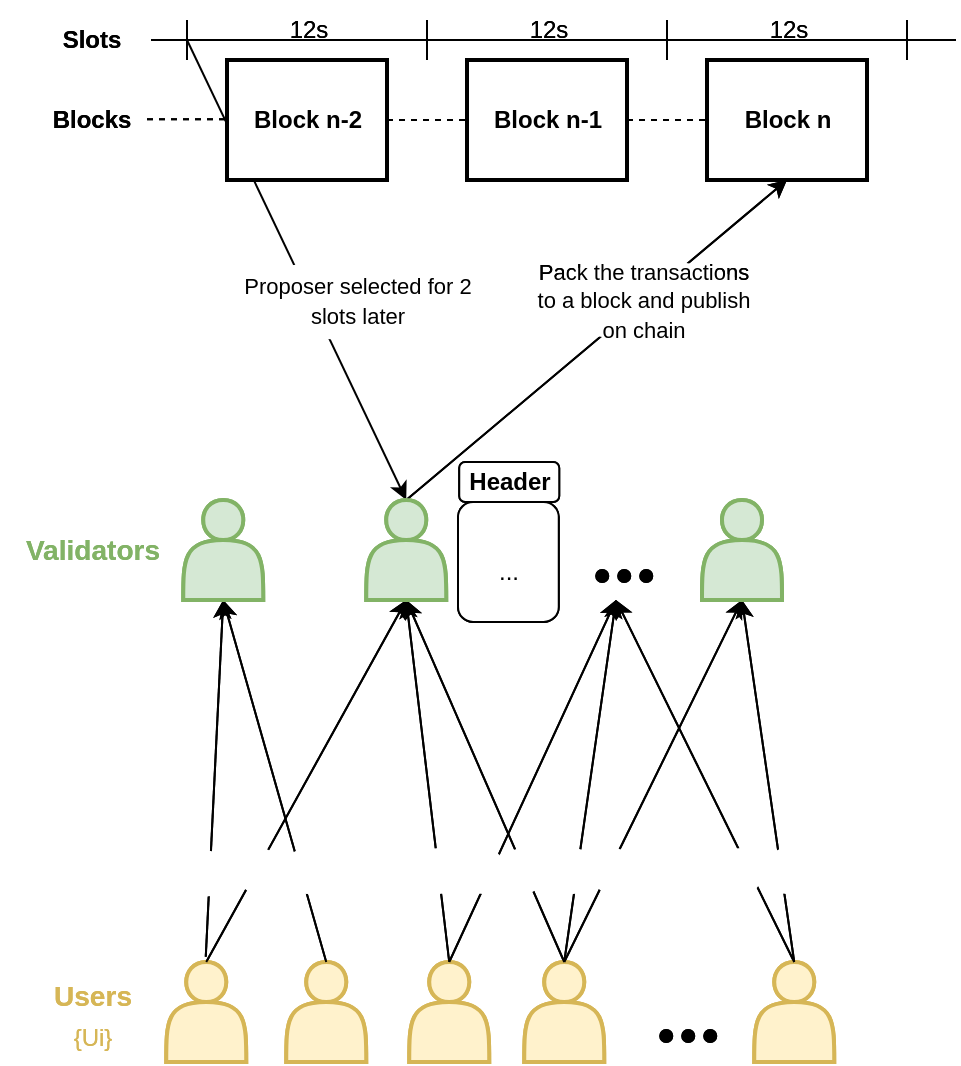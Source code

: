 <mxfile version="26.1.1">
  <diagram name="Page-1" id="uq0ruCk3_rSD9SvaCY8R">
    <mxGraphModel dx="1580" dy="1120" grid="1" gridSize="10" guides="1" tooltips="1" connect="1" arrows="1" fold="1" page="1" pageScale="1" pageWidth="827" pageHeight="1169" math="0" shadow="0">
      <root>
        <mxCell id="0" />
        <mxCell id="1" parent="0" />
        <mxCell id="r1D6VSpxrKc8KSH1jY-o-12" value="" style="endArrow=classic;html=1;rounded=0;exitX=0;exitY=0.5;exitDx=0;exitDy=0;entryX=0.5;entryY=0;entryDx=0;entryDy=0;exitPerimeter=0;" edge="1" parent="1" source="r1D6VSpxrKc8KSH1jY-o-76" target="r1D6VSpxrKc8KSH1jY-o-51">
          <mxGeometry width="50" height="50" relative="1" as="geometry">
            <mxPoint x="351" y="321" as="sourcePoint" />
            <mxPoint x="321" y="203.5" as="targetPoint" />
          </mxGeometry>
        </mxCell>
        <mxCell id="D-NRNB5gOzUlE2xE504m-1" value="&lt;b&gt;Block n-1&lt;/b&gt;" style="rounded=0;whiteSpace=wrap;html=1;strokeWidth=2;" parent="1" vertex="1">
          <mxGeometry x="265.5" y="70" width="80" height="60" as="geometry" />
        </mxCell>
        <mxCell id="D-NRNB5gOzUlE2xE504m-2" value="&lt;b&gt;Block n&lt;/b&gt;" style="rounded=0;whiteSpace=wrap;html=1;strokeWidth=2;" parent="1" vertex="1">
          <mxGeometry x="385.5" y="70" width="80" height="60" as="geometry" />
        </mxCell>
        <mxCell id="D-NRNB5gOzUlE2xE504m-3" value="" style="endArrow=none;dashed=1;html=1;rounded=0;entryX=0;entryY=0.5;entryDx=0;entryDy=0;" parent="1" source="D-NRNB5gOzUlE2xE504m-1" target="D-NRNB5gOzUlE2xE504m-2" edge="1">
          <mxGeometry width="50" height="50" relative="1" as="geometry">
            <mxPoint x="185.5" y="100" as="sourcePoint" />
            <mxPoint x="245.5" y="99.5" as="targetPoint" />
          </mxGeometry>
        </mxCell>
        <mxCell id="D-NRNB5gOzUlE2xE504m-4" value="&lt;b&gt;Block n-2&lt;/b&gt;" style="rounded=0;whiteSpace=wrap;html=1;strokeWidth=2;" parent="1" vertex="1">
          <mxGeometry x="145.5" y="70" width="80" height="60" as="geometry" />
        </mxCell>
        <mxCell id="D-NRNB5gOzUlE2xE504m-5" value="" style="endArrow=none;dashed=1;html=1;rounded=0;exitX=1;exitY=0.5;exitDx=0;exitDy=0;entryX=0;entryY=0.5;entryDx=0;entryDy=0;" parent="1" source="D-NRNB5gOzUlE2xE504m-4" target="D-NRNB5gOzUlE2xE504m-1" edge="1">
          <mxGeometry width="50" height="50" relative="1" as="geometry">
            <mxPoint x="355.5" y="110" as="sourcePoint" />
            <mxPoint x="265.5" y="100" as="targetPoint" />
          </mxGeometry>
        </mxCell>
        <mxCell id="D-NRNB5gOzUlE2xE504m-6" value="" style="shape=actor;whiteSpace=wrap;html=1;strokeWidth=2;fillColor=#fff2cc;strokeColor=#d6b656;" parent="1" vertex="1">
          <mxGeometry x="115.12" y="521" width="40" height="50" as="geometry" />
        </mxCell>
        <mxCell id="D-NRNB5gOzUlE2xE504m-7" value="" style="shape=actor;whiteSpace=wrap;html=1;strokeWidth=2;fillColor=#fff2cc;strokeColor=#d6b656;" parent="1" vertex="1">
          <mxGeometry x="294.12" y="521" width="40" height="50" as="geometry" />
        </mxCell>
        <mxCell id="D-NRNB5gOzUlE2xE504m-8" value="" style="shape=actor;whiteSpace=wrap;html=1;strokeWidth=2;fillColor=#fff2cc;strokeColor=#d6b656;" parent="1" vertex="1">
          <mxGeometry x="236.62" y="521" width="40" height="50" as="geometry" />
        </mxCell>
        <mxCell id="D-NRNB5gOzUlE2xE504m-9" value="" style="shape=actor;whiteSpace=wrap;html=1;strokeWidth=2;fillColor=#fff2cc;strokeColor=#d6b656;" parent="1" vertex="1">
          <mxGeometry x="175.12" y="521" width="40" height="50" as="geometry" />
        </mxCell>
        <mxCell id="D-NRNB5gOzUlE2xE504m-10" value="" style="shape=actor;whiteSpace=wrap;html=1;strokeWidth=2;fillColor=#fff2cc;strokeColor=#d6b656;" parent="1" vertex="1">
          <mxGeometry x="409.12" y="521" width="40" height="50" as="geometry" />
        </mxCell>
        <mxCell id="D-NRNB5gOzUlE2xE504m-11" value="" style="endArrow=classic;html=1;rounded=0;exitX=0.5;exitY=0;exitDx=0;exitDy=0;entryX=0.5;entryY=1;entryDx=0;entryDy=0;" parent="1" source="D-NRNB5gOzUlE2xE504m-51" target="D-NRNB5gOzUlE2xE504m-2" edge="1">
          <mxGeometry width="50" height="50" relative="1" as="geometry">
            <mxPoint x="327" y="216" as="sourcePoint" />
            <mxPoint x="401" y="271" as="targetPoint" />
          </mxGeometry>
        </mxCell>
        <mxCell id="D-NRNB5gOzUlE2xE504m-13" value="" style="group" parent="1" vertex="1" connectable="0">
          <mxGeometry x="363.12" y="555" width="26" height="6" as="geometry" />
        </mxCell>
        <mxCell id="D-NRNB5gOzUlE2xE504m-14" value="" style="ellipse;shape=doubleEllipse;whiteSpace=wrap;html=1;aspect=fixed;fillColor=#000000;" parent="D-NRNB5gOzUlE2xE504m-13" vertex="1">
          <mxGeometry x="-1" width="6" height="6" as="geometry" />
        </mxCell>
        <mxCell id="D-NRNB5gOzUlE2xE504m-15" value="" style="ellipse;shape=doubleEllipse;whiteSpace=wrap;html=1;aspect=fixed;fillColor=#000000;" parent="D-NRNB5gOzUlE2xE504m-13" vertex="1">
          <mxGeometry x="10" width="6" height="6" as="geometry" />
        </mxCell>
        <mxCell id="D-NRNB5gOzUlE2xE504m-16" value="" style="ellipse;shape=doubleEllipse;whiteSpace=wrap;html=1;aspect=fixed;fillColor=#000000;" parent="D-NRNB5gOzUlE2xE504m-13" vertex="1">
          <mxGeometry x="21" width="6" height="6" as="geometry" />
        </mxCell>
        <mxCell id="D-NRNB5gOzUlE2xE504m-17" value="" style="endArrow=classic;html=1;rounded=0;entryX=0.5;entryY=1;entryDx=0;entryDy=0;exitX=0.5;exitY=0;exitDx=0;exitDy=0;" parent="1" source="D-NRNB5gOzUlE2xE504m-6" target="D-NRNB5gOzUlE2xE504m-51" edge="1">
          <mxGeometry width="50" height="50" relative="1" as="geometry">
            <mxPoint x="135.37" y="496" as="sourcePoint" />
            <mxPoint x="255.12" y="427" as="targetPoint" />
          </mxGeometry>
        </mxCell>
        <mxCell id="D-NRNB5gOzUlE2xE504m-18" value="" style="endArrow=classic;html=1;rounded=0;entryX=0.5;entryY=1;entryDx=0;entryDy=0;exitX=0.5;exitY=0;exitDx=0;exitDy=0;" parent="1" source="D-NRNB5gOzUlE2xE504m-9" target="D-NRNB5gOzUlE2xE504m-50" edge="1">
          <mxGeometry width="50" height="50" relative="1" as="geometry">
            <mxPoint x="195.37" y="496" as="sourcePoint" />
            <mxPoint x="135.12" y="427" as="targetPoint" />
          </mxGeometry>
        </mxCell>
        <mxCell id="D-NRNB5gOzUlE2xE504m-19" value="" style="endArrow=classic;html=1;rounded=0;entryX=0.5;entryY=1;entryDx=0;entryDy=0;exitX=0.494;exitY=-0.052;exitDx=0;exitDy=0;exitPerimeter=0;" parent="1" source="D-NRNB5gOzUlE2xE504m-6" target="D-NRNB5gOzUlE2xE504m-50" edge="1">
          <mxGeometry width="50" height="50" relative="1" as="geometry">
            <mxPoint x="135.37" y="496" as="sourcePoint" />
            <mxPoint x="135.12" y="427" as="targetPoint" />
          </mxGeometry>
        </mxCell>
        <mxCell id="D-NRNB5gOzUlE2xE504m-20" value="" style="endArrow=classic;html=1;rounded=0;exitX=0.5;exitY=0;exitDx=0;exitDy=0;entryX=0.5;entryY=1;entryDx=0;entryDy=0;" parent="1" source="D-NRNB5gOzUlE2xE504m-8" target="D-NRNB5gOzUlE2xE504m-51" edge="1">
          <mxGeometry width="50" height="50" relative="1" as="geometry">
            <mxPoint x="230.87" y="501" as="sourcePoint" />
            <mxPoint x="255" y="427" as="targetPoint" />
          </mxGeometry>
        </mxCell>
        <mxCell id="D-NRNB5gOzUlE2xE504m-21" value="" style="endArrow=classic;html=1;rounded=0;exitX=0.5;exitY=0;exitDx=0;exitDy=0;" parent="1" source="D-NRNB5gOzUlE2xE504m-8" edge="1">
          <mxGeometry width="50" height="50" relative="1" as="geometry">
            <mxPoint x="250.87" y="497" as="sourcePoint" />
            <mxPoint x="340" y="340" as="targetPoint" />
          </mxGeometry>
        </mxCell>
        <mxCell id="D-NRNB5gOzUlE2xE504m-22" value="" style="endArrow=classic;html=1;rounded=0;exitX=0.5;exitY=0;exitDx=0;exitDy=0;entryX=0.5;entryY=1;entryDx=0;entryDy=0;" parent="1" source="D-NRNB5gOzUlE2xE504m-7" target="D-NRNB5gOzUlE2xE504m-52" edge="1">
          <mxGeometry width="50" height="50" relative="1" as="geometry">
            <mxPoint x="330.87" y="501" as="sourcePoint" />
            <mxPoint x="429.12" y="427" as="targetPoint" />
          </mxGeometry>
        </mxCell>
        <mxCell id="D-NRNB5gOzUlE2xE504m-23" value="" style="endArrow=classic;html=1;rounded=0;exitX=0.5;exitY=0;exitDx=0;exitDy=0;" parent="1" source="D-NRNB5gOzUlE2xE504m-7" edge="1">
          <mxGeometry width="50" height="50" relative="1" as="geometry">
            <mxPoint x="310.87" y="501" as="sourcePoint" />
            <mxPoint x="340" y="340" as="targetPoint" />
          </mxGeometry>
        </mxCell>
        <mxCell id="D-NRNB5gOzUlE2xE504m-24" value="" style="endArrow=classic;html=1;rounded=0;exitX=0.5;exitY=0;exitDx=0;exitDy=0;entryX=0.5;entryY=1;entryDx=0;entryDy=0;" parent="1" source="D-NRNB5gOzUlE2xE504m-7" target="D-NRNB5gOzUlE2xE504m-51" edge="1">
          <mxGeometry width="50" height="50" relative="1" as="geometry">
            <mxPoint x="205.37" y="477" as="sourcePoint" />
            <mxPoint x="255.12" y="427" as="targetPoint" />
          </mxGeometry>
        </mxCell>
        <mxCell id="D-NRNB5gOzUlE2xE504m-25" value="" style="endArrow=classic;html=1;rounded=0;exitX=0.5;exitY=0;exitDx=0;exitDy=0;entryX=0.5;entryY=1;entryDx=0;entryDy=0;" parent="1" source="D-NRNB5gOzUlE2xE504m-10" target="D-NRNB5gOzUlE2xE504m-52" edge="1">
          <mxGeometry width="50" height="50" relative="1" as="geometry">
            <mxPoint x="409.12" y="496" as="sourcePoint" />
            <mxPoint x="429.12" y="427" as="targetPoint" />
          </mxGeometry>
        </mxCell>
        <mxCell id="D-NRNB5gOzUlE2xE504m-26" value="" style="group" parent="1" vertex="1" connectable="0">
          <mxGeometry x="150.12" y="464" width="23" height="23" as="geometry" />
        </mxCell>
        <mxCell id="D-NRNB5gOzUlE2xE504m-27" value="" style="ellipse;whiteSpace=wrap;html=1;aspect=fixed;fillColor=default;strokeColor=none;" parent="D-NRNB5gOzUlE2xE504m-26" vertex="1">
          <mxGeometry width="23" height="23" as="geometry" />
        </mxCell>
        <mxCell id="D-NRNB5gOzUlE2xE504m-28" value="" style="shape=image;html=1;verticalAlign=top;verticalLabelPosition=bottom;labelBackgroundColor=#ffffff;imageAspect=0;aspect=fixed;image=https://cdn0.iconfinder.com/data/icons/basic-e-commerce-line/48/Receipt_success-128.png" parent="D-NRNB5gOzUlE2xE504m-26" vertex="1">
          <mxGeometry x="2.88" y="2.88" width="17.25" height="17.25" as="geometry" />
        </mxCell>
        <mxCell id="D-NRNB5gOzUlE2xE504m-29" value="" style="group" parent="1" vertex="1" connectable="0">
          <mxGeometry x="123.62" y="465.25" width="23" height="23" as="geometry" />
        </mxCell>
        <mxCell id="D-NRNB5gOzUlE2xE504m-30" value="" style="ellipse;whiteSpace=wrap;html=1;aspect=fixed;fillColor=default;strokeColor=none;" parent="D-NRNB5gOzUlE2xE504m-29" vertex="1">
          <mxGeometry width="23" height="23" as="geometry" />
        </mxCell>
        <mxCell id="D-NRNB5gOzUlE2xE504m-31" value="" style="shape=image;html=1;verticalAlign=top;verticalLabelPosition=bottom;labelBackgroundColor=#ffffff;imageAspect=0;aspect=fixed;image=https://cdn0.iconfinder.com/data/icons/basic-e-commerce-line/48/Receipt_success-128.png" parent="D-NRNB5gOzUlE2xE504m-29" vertex="1">
          <mxGeometry x="2.88" y="1.88" width="17.25" height="17.25" as="geometry" />
        </mxCell>
        <mxCell id="D-NRNB5gOzUlE2xE504m-32" value="" style="group" parent="1" vertex="1" connectable="0">
          <mxGeometry x="174" y="464" width="23" height="23" as="geometry" />
        </mxCell>
        <mxCell id="D-NRNB5gOzUlE2xE504m-33" value="" style="ellipse;whiteSpace=wrap;html=1;aspect=fixed;fillColor=default;strokeColor=none;" parent="D-NRNB5gOzUlE2xE504m-32" vertex="1">
          <mxGeometry width="23" height="23" as="geometry" />
        </mxCell>
        <mxCell id="D-NRNB5gOzUlE2xE504m-34" value="" style="shape=image;html=1;verticalAlign=top;verticalLabelPosition=bottom;labelBackgroundColor=#ffffff;imageAspect=0;aspect=fixed;image=https://cdn0.iconfinder.com/data/icons/basic-e-commerce-line/48/Receipt_success-128.png" parent="D-NRNB5gOzUlE2xE504m-32" vertex="1">
          <mxGeometry x="2.88" y="2.88" width="17.25" height="17.25" as="geometry" />
        </mxCell>
        <mxCell id="D-NRNB5gOzUlE2xE504m-35" value="" style="group" parent="1" vertex="1" connectable="0">
          <mxGeometry x="240" y="464" width="23" height="23" as="geometry" />
        </mxCell>
        <mxCell id="D-NRNB5gOzUlE2xE504m-36" value="" style="ellipse;whiteSpace=wrap;html=1;aspect=fixed;fillColor=default;strokeColor=none;" parent="D-NRNB5gOzUlE2xE504m-35" vertex="1">
          <mxGeometry width="23" height="23" as="geometry" />
        </mxCell>
        <mxCell id="D-NRNB5gOzUlE2xE504m-37" value="" style="shape=image;html=1;verticalAlign=top;verticalLabelPosition=bottom;labelBackgroundColor=#ffffff;imageAspect=0;aspect=fixed;image=https://cdn0.iconfinder.com/data/icons/basic-e-commerce-line/48/Receipt_success-128.png" parent="D-NRNB5gOzUlE2xE504m-35" vertex="1">
          <mxGeometry x="2.88" y="2.88" width="17.25" height="17.25" as="geometry" />
        </mxCell>
        <mxCell id="D-NRNB5gOzUlE2xE504m-38" value="" style="group" parent="1" vertex="1" connectable="0">
          <mxGeometry x="282" y="464" width="23" height="23" as="geometry" />
        </mxCell>
        <mxCell id="D-NRNB5gOzUlE2xE504m-39" value="" style="ellipse;whiteSpace=wrap;html=1;aspect=fixed;fillColor=default;strokeColor=none;" parent="D-NRNB5gOzUlE2xE504m-38" vertex="1">
          <mxGeometry width="23" height="23" as="geometry" />
        </mxCell>
        <mxCell id="D-NRNB5gOzUlE2xE504m-40" value="" style="shape=image;html=1;verticalAlign=top;verticalLabelPosition=bottom;labelBackgroundColor=#ffffff;imageAspect=0;aspect=fixed;image=https://cdn0.iconfinder.com/data/icons/basic-e-commerce-line/48/Receipt_success-128.png" parent="D-NRNB5gOzUlE2xE504m-38" vertex="1">
          <mxGeometry x="2.88" y="2.88" width="17.25" height="17.25" as="geometry" />
        </mxCell>
        <mxCell id="D-NRNB5gOzUlE2xE504m-41" value="" style="group" parent="1" vertex="1" connectable="0">
          <mxGeometry x="307" y="464" width="23" height="23" as="geometry" />
        </mxCell>
        <mxCell id="D-NRNB5gOzUlE2xE504m-42" value="" style="ellipse;whiteSpace=wrap;html=1;aspect=fixed;fillColor=default;strokeColor=none;" parent="D-NRNB5gOzUlE2xE504m-41" vertex="1">
          <mxGeometry width="23" height="23" as="geometry" />
        </mxCell>
        <mxCell id="D-NRNB5gOzUlE2xE504m-43" value="" style="shape=image;html=1;verticalAlign=top;verticalLabelPosition=bottom;labelBackgroundColor=#ffffff;imageAspect=0;aspect=fixed;image=https://cdn0.iconfinder.com/data/icons/basic-e-commerce-line/48/Receipt_success-128.png" parent="D-NRNB5gOzUlE2xE504m-41" vertex="1">
          <mxGeometry x="2.88" y="2.88" width="17.25" height="17.25" as="geometry" />
        </mxCell>
        <mxCell id="D-NRNB5gOzUlE2xE504m-44" value="" style="group" parent="1" vertex="1" connectable="0">
          <mxGeometry x="327" y="464" width="23" height="23" as="geometry" />
        </mxCell>
        <mxCell id="D-NRNB5gOzUlE2xE504m-45" value="" style="ellipse;whiteSpace=wrap;html=1;aspect=fixed;fillColor=default;strokeColor=none;" parent="D-NRNB5gOzUlE2xE504m-44" vertex="1">
          <mxGeometry width="23" height="23" as="geometry" />
        </mxCell>
        <mxCell id="D-NRNB5gOzUlE2xE504m-46" value="" style="shape=image;html=1;verticalAlign=top;verticalLabelPosition=bottom;labelBackgroundColor=#ffffff;imageAspect=0;aspect=fixed;image=https://cdn0.iconfinder.com/data/icons/basic-e-commerce-line/48/Receipt_success-128.png" parent="D-NRNB5gOzUlE2xE504m-44" vertex="1">
          <mxGeometry x="2.88" y="2.88" width="17.25" height="17.25" as="geometry" />
        </mxCell>
        <mxCell id="D-NRNB5gOzUlE2xE504m-47" value="" style="group" parent="1" vertex="1" connectable="0">
          <mxGeometry x="414" y="464" width="23" height="23" as="geometry" />
        </mxCell>
        <mxCell id="D-NRNB5gOzUlE2xE504m-48" value="" style="ellipse;whiteSpace=wrap;html=1;aspect=fixed;fillColor=default;strokeColor=none;" parent="D-NRNB5gOzUlE2xE504m-47" vertex="1">
          <mxGeometry width="23" height="23" as="geometry" />
        </mxCell>
        <mxCell id="D-NRNB5gOzUlE2xE504m-49" value="" style="shape=image;html=1;verticalAlign=top;verticalLabelPosition=bottom;labelBackgroundColor=#ffffff;imageAspect=0;aspect=fixed;image=https://cdn0.iconfinder.com/data/icons/basic-e-commerce-line/48/Receipt_success-128.png" parent="D-NRNB5gOzUlE2xE504m-47" vertex="1">
          <mxGeometry x="2.88" y="2.88" width="17.25" height="17.25" as="geometry" />
        </mxCell>
        <mxCell id="D-NRNB5gOzUlE2xE504m-50" value="" style="shape=actor;whiteSpace=wrap;html=1;strokeWidth=2;fillColor=#d5e8d4;strokeColor=#82b366;" parent="1" vertex="1">
          <mxGeometry x="123.62" y="290" width="40" height="50" as="geometry" />
        </mxCell>
        <mxCell id="D-NRNB5gOzUlE2xE504m-51" value="" style="shape=actor;whiteSpace=wrap;html=1;strokeWidth=2;fillColor=#d5e8d4;strokeColor=#82b366;" parent="1" vertex="1">
          <mxGeometry x="215.12" y="290" width="40" height="50" as="geometry" />
        </mxCell>
        <mxCell id="D-NRNB5gOzUlE2xE504m-52" value="" style="shape=actor;whiteSpace=wrap;html=1;strokeWidth=2;fillColor=#d5e8d4;strokeColor=#82b366;" parent="1" vertex="1">
          <mxGeometry x="383" y="290" width="40" height="50" as="geometry" />
        </mxCell>
        <mxCell id="D-NRNB5gOzUlE2xE504m-53" value="" style="group" parent="1" vertex="1" connectable="0">
          <mxGeometry x="313.12" y="325" width="26" height="6" as="geometry" />
        </mxCell>
        <mxCell id="D-NRNB5gOzUlE2xE504m-54" value="" style="ellipse;shape=doubleEllipse;whiteSpace=wrap;html=1;aspect=fixed;fillColor=#000000;" parent="D-NRNB5gOzUlE2xE504m-53" vertex="1">
          <mxGeometry x="17" width="6" height="6" as="geometry" />
        </mxCell>
        <mxCell id="D-NRNB5gOzUlE2xE504m-55" value="" style="ellipse;shape=doubleEllipse;whiteSpace=wrap;html=1;aspect=fixed;fillColor=#000000;" parent="D-NRNB5gOzUlE2xE504m-53" vertex="1">
          <mxGeometry x="28" width="6" height="6" as="geometry" />
        </mxCell>
        <mxCell id="D-NRNB5gOzUlE2xE504m-56" value="" style="ellipse;shape=doubleEllipse;whiteSpace=wrap;html=1;aspect=fixed;fillColor=#000000;" parent="D-NRNB5gOzUlE2xE504m-53" vertex="1">
          <mxGeometry x="39" width="6" height="6" as="geometry" />
        </mxCell>
        <mxCell id="D-NRNB5gOzUlE2xE504m-57" value="" style="endArrow=classic;html=1;rounded=0;exitX=0.5;exitY=0;exitDx=0;exitDy=0;" parent="1" source="D-NRNB5gOzUlE2xE504m-10" edge="1">
          <mxGeometry width="50" height="50" relative="1" as="geometry">
            <mxPoint x="430" y="520" as="sourcePoint" />
            <mxPoint x="340" y="340" as="targetPoint" />
          </mxGeometry>
        </mxCell>
        <mxCell id="D-NRNB5gOzUlE2xE504m-58" value="" style="group" parent="1" vertex="1" connectable="0">
          <mxGeometry x="391" y="464" width="23" height="23" as="geometry" />
        </mxCell>
        <mxCell id="D-NRNB5gOzUlE2xE504m-59" value="" style="ellipse;whiteSpace=wrap;html=1;aspect=fixed;fillColor=default;strokeColor=none;" parent="D-NRNB5gOzUlE2xE504m-58" vertex="1">
          <mxGeometry width="23" height="23" as="geometry" />
        </mxCell>
        <mxCell id="D-NRNB5gOzUlE2xE504m-60" value="" style="shape=image;html=1;verticalAlign=top;verticalLabelPosition=bottom;labelBackgroundColor=#ffffff;imageAspect=0;aspect=fixed;image=https://cdn0.iconfinder.com/data/icons/basic-e-commerce-line/48/Receipt_success-128.png" parent="D-NRNB5gOzUlE2xE504m-58" vertex="1">
          <mxGeometry x="2.88" y="2.88" width="17.25" height="17.25" as="geometry" />
        </mxCell>
        <mxCell id="D-NRNB5gOzUlE2xE504m-61" value="" style="group" parent="1" vertex="1" connectable="0">
          <mxGeometry x="262" y="464" width="23" height="23" as="geometry" />
        </mxCell>
        <mxCell id="D-NRNB5gOzUlE2xE504m-62" value="" style="ellipse;whiteSpace=wrap;html=1;aspect=fixed;fillColor=default;strokeColor=none;" parent="D-NRNB5gOzUlE2xE504m-61" vertex="1">
          <mxGeometry width="23" height="23" as="geometry" />
        </mxCell>
        <mxCell id="D-NRNB5gOzUlE2xE504m-63" value="" style="shape=image;html=1;verticalAlign=top;verticalLabelPosition=bottom;labelBackgroundColor=#ffffff;imageAspect=0;aspect=fixed;image=https://cdn0.iconfinder.com/data/icons/basic-e-commerce-line/48/Receipt_success-128.png" parent="D-NRNB5gOzUlE2xE504m-61" vertex="1">
          <mxGeometry x="2.88" y="2.88" width="17.25" height="17.25" as="geometry" />
        </mxCell>
        <mxCell id="D-NRNB5gOzUlE2xE504m-64" value="&lt;div style=&quot;line-height: 60%;&quot;&gt;&lt;h3 style=&quot;line-height: 60%;&quot;&gt;&lt;font style=&quot;color: light-dark(rgb(130, 179, 102), rgb(105, 70, 122));&quot;&gt;Validators&lt;/font&gt;&lt;/h3&gt;&lt;/div&gt;" style="text;html=1;align=center;verticalAlign=middle;resizable=0;points=[];autosize=1;strokeColor=none;fillColor=none;" parent="1" vertex="1">
          <mxGeometry x="32.5" y="290" width="90" height="50" as="geometry" />
        </mxCell>
        <mxCell id="D-NRNB5gOzUlE2xE504m-65" value="" style="group" parent="1" vertex="1" connectable="0">
          <mxGeometry x="261" y="271" width="50.62" height="80" as="geometry" />
        </mxCell>
        <mxCell id="D-NRNB5gOzUlE2xE504m-66" value="Header" style="rounded=1;whiteSpace=wrap;html=1;fontStyle=1" parent="D-NRNB5gOzUlE2xE504m-65" vertex="1">
          <mxGeometry x="0.62" width="50" height="20" as="geometry" />
        </mxCell>
        <mxCell id="D-NRNB5gOzUlE2xE504m-67" value="" style="group" parent="D-NRNB5gOzUlE2xE504m-65" vertex="1" connectable="0">
          <mxGeometry y="20" width="50.38" height="60" as="geometry" />
        </mxCell>
        <mxCell id="D-NRNB5gOzUlE2xE504m-68" value="" style="rounded=1;whiteSpace=wrap;html=1;" parent="D-NRNB5gOzUlE2xE504m-67" vertex="1">
          <mxGeometry width="50.38" height="60" as="geometry" />
        </mxCell>
        <mxCell id="D-NRNB5gOzUlE2xE504m-69" value="" style="shape=image;html=1;verticalAlign=top;verticalLabelPosition=bottom;labelBackgroundColor=#ffffff;imageAspect=0;aspect=fixed;image=https://cdn0.iconfinder.com/data/icons/basic-e-commerce-line/48/Receipt_success-128.png" parent="D-NRNB5gOzUlE2xE504m-67" vertex="1">
          <mxGeometry x="17.952" y="1.75" width="14.484" height="14.484" as="geometry" />
        </mxCell>
        <mxCell id="D-NRNB5gOzUlE2xE504m-70" value="" style="shape=image;html=1;verticalAlign=top;verticalLabelPosition=bottom;labelBackgroundColor=#ffffff;imageAspect=0;aspect=fixed;image=https://cdn0.iconfinder.com/data/icons/basic-e-commerce-line/48/Receipt_success-128.png" parent="D-NRNB5gOzUlE2xE504m-67" vertex="1">
          <mxGeometry x="17.952" y="18" width="14.484" height="14.484" as="geometry" />
        </mxCell>
        <mxCell id="D-NRNB5gOzUlE2xE504m-71" value="" style="shape=image;html=1;verticalAlign=top;verticalLabelPosition=bottom;labelBackgroundColor=#ffffff;imageAspect=0;aspect=fixed;image=https://cdn0.iconfinder.com/data/icons/basic-e-commerce-line/48/Receipt_success-128.png" parent="D-NRNB5gOzUlE2xE504m-67" vertex="1">
          <mxGeometry x="17.952" y="42.75" width="14.484" height="14.484" as="geometry" />
        </mxCell>
        <mxCell id="D-NRNB5gOzUlE2xE504m-72" value="..." style="text;html=1;align=center;verticalAlign=middle;resizable=0;points=[];autosize=1;strokeColor=none;fillColor=none;" parent="D-NRNB5gOzUlE2xE504m-67" vertex="1">
          <mxGeometry x="9.595" y="20.25" width="30" height="30" as="geometry" />
        </mxCell>
        <mxCell id="D-NRNB5gOzUlE2xE504m-73" value="&lt;span style=&quot;font-size: 11px;&quot;&gt;Proposer selected for 2 slots later&lt;/span&gt;" style="ellipse;whiteSpace=wrap;html=1;strokeColor=none;" parent="1" vertex="1">
          <mxGeometry x="145.5" y="170" width="130.12" height="40" as="geometry" />
        </mxCell>
        <mxCell id="D-NRNB5gOzUlE2xE504m-74" value="&lt;span style=&quot;font-size: 11px;&quot;&gt;Pack the transactions to a block and publish on chain&lt;/span&gt;" style="ellipse;whiteSpace=wrap;html=1;strokeColor=none;" parent="1" vertex="1">
          <mxGeometry x="299.12" y="170" width="110" height="40" as="geometry" />
        </mxCell>
        <mxCell id="D-NRNB5gOzUlE2xE504m-75" value="&lt;div style=&quot;line-height: 60%;&quot;&gt;&lt;h3 style=&quot;line-height: 60%;&quot;&gt;&lt;font style=&quot;color: light-dark(rgb(214, 182, 86), rgb(105, 70, 122));&quot;&gt;Users&lt;/font&gt;&lt;/h3&gt;&lt;div&gt;&lt;font&gt;&lt;font color=&quot;#d6b656&quot;&gt;{Ui}&lt;/font&gt;&lt;/font&gt;&lt;/div&gt;&lt;/div&gt;" style="text;html=1;align=center;verticalAlign=middle;resizable=0;points=[];autosize=1;strokeColor=none;fillColor=none;" parent="1" vertex="1">
          <mxGeometry x="47.5" y="511" width="60" height="60" as="geometry" />
        </mxCell>
        <mxCell id="D-NRNB5gOzUlE2xE504m-76" value="" style="shape=crossbar;whiteSpace=wrap;html=1;rounded=1;" parent="1" vertex="1">
          <mxGeometry x="125.5" y="50.0" width="120" height="20" as="geometry" />
        </mxCell>
        <mxCell id="D-NRNB5gOzUlE2xE504m-77" value="" style="shape=crossbar;whiteSpace=wrap;html=1;rounded=1;" parent="1" vertex="1">
          <mxGeometry x="245.5" y="50.0" width="120" height="20" as="geometry" />
        </mxCell>
        <mxCell id="D-NRNB5gOzUlE2xE504m-78" value="" style="shape=crossbar;whiteSpace=wrap;html=1;rounded=1;" parent="1" vertex="1">
          <mxGeometry x="365.5" y="50.0" width="120" height="20" as="geometry" />
        </mxCell>
        <mxCell id="D-NRNB5gOzUlE2xE504m-79" value="12s" style="text;html=1;align=center;verticalAlign=middle;resizable=0;points=[];autosize=1;strokeColor=none;fillColor=none;" parent="1" vertex="1">
          <mxGeometry x="165.5" y="40" width="40" height="30" as="geometry" />
        </mxCell>
        <mxCell id="D-NRNB5gOzUlE2xE504m-80" value="12s" style="text;html=1;align=center;verticalAlign=middle;resizable=0;points=[];autosize=1;strokeColor=none;fillColor=none;" parent="1" vertex="1">
          <mxGeometry x="285.5" y="40" width="40" height="30" as="geometry" />
        </mxCell>
        <mxCell id="D-NRNB5gOzUlE2xE504m-81" value="12s" style="text;html=1;align=center;verticalAlign=middle;resizable=0;points=[];autosize=1;strokeColor=none;fillColor=none;" parent="1" vertex="1">
          <mxGeometry x="405.5" y="40" width="40" height="30" as="geometry" />
        </mxCell>
        <mxCell id="D-NRNB5gOzUlE2xE504m-82" value="&lt;b&gt;Slots&lt;/b&gt;" style="text;html=1;align=center;verticalAlign=middle;whiteSpace=wrap;rounded=0;" parent="1" vertex="1">
          <mxGeometry x="47.5" y="45" width="60" height="30" as="geometry" />
        </mxCell>
        <mxCell id="D-NRNB5gOzUlE2xE504m-83" value="&lt;b&gt;Blocks&lt;/b&gt;" style="text;html=1;align=center;verticalAlign=middle;whiteSpace=wrap;rounded=0;" parent="1" vertex="1">
          <mxGeometry x="47.5" y="85" width="60" height="30" as="geometry" />
        </mxCell>
        <mxCell id="D-NRNB5gOzUlE2xE504m-84" value="" style="endArrow=none;html=1;rounded=0;exitX=1;exitY=0.5;exitDx=0;exitDy=0;entryX=0;entryY=0.5;entryDx=0;entryDy=0;entryPerimeter=0;" parent="1" source="D-NRNB5gOzUlE2xE504m-82" target="D-NRNB5gOzUlE2xE504m-76" edge="1">
          <mxGeometry width="50" height="50" relative="1" as="geometry">
            <mxPoint x="510" y="320" as="sourcePoint" />
            <mxPoint x="560" y="270" as="targetPoint" />
          </mxGeometry>
        </mxCell>
        <mxCell id="D-NRNB5gOzUlE2xE504m-85" value="" style="endArrow=none;html=1;rounded=0;exitX=1;exitY=0.5;exitDx=0;exitDy=0;exitPerimeter=0;" parent="1" source="D-NRNB5gOzUlE2xE504m-78" edge="1">
          <mxGeometry width="50" height="50" relative="1" as="geometry">
            <mxPoint x="500" y="320" as="sourcePoint" />
            <mxPoint x="510" y="60" as="targetPoint" />
          </mxGeometry>
        </mxCell>
        <mxCell id="D-NRNB5gOzUlE2xE504m-86" value="" style="endArrow=none;dashed=1;html=1;rounded=0;exitX=1;exitY=0.5;exitDx=0;exitDy=0;entryX=0;entryY=0.5;entryDx=0;entryDy=0;" parent="1" edge="1">
          <mxGeometry width="50" height="50" relative="1" as="geometry">
            <mxPoint x="105.5" y="99.66" as="sourcePoint" />
            <mxPoint x="145.5" y="99.66" as="targetPoint" />
          </mxGeometry>
        </mxCell>
        <mxCell id="r1D6VSpxrKc8KSH1jY-o-1" value="&lt;b&gt;Block n-1&lt;/b&gt;" style="rounded=0;whiteSpace=wrap;html=1;strokeWidth=2;" vertex="1" parent="1">
          <mxGeometry x="265.5" y="70" width="80" height="60" as="geometry" />
        </mxCell>
        <mxCell id="r1D6VSpxrKc8KSH1jY-o-2" value="&lt;b&gt;Block n&lt;/b&gt;" style="rounded=0;whiteSpace=wrap;html=1;strokeWidth=2;" vertex="1" parent="1">
          <mxGeometry x="385.5" y="70" width="80" height="60" as="geometry" />
        </mxCell>
        <mxCell id="r1D6VSpxrKc8KSH1jY-o-3" value="" style="endArrow=none;dashed=1;html=1;rounded=0;entryX=0;entryY=0.5;entryDx=0;entryDy=0;" edge="1" parent="1" source="r1D6VSpxrKc8KSH1jY-o-1" target="r1D6VSpxrKc8KSH1jY-o-2">
          <mxGeometry width="50" height="50" relative="1" as="geometry">
            <mxPoint x="185.5" y="100" as="sourcePoint" />
            <mxPoint x="245.5" y="99.5" as="targetPoint" />
          </mxGeometry>
        </mxCell>
        <mxCell id="r1D6VSpxrKc8KSH1jY-o-4" value="&lt;b&gt;Block n-2&lt;/b&gt;" style="rounded=0;whiteSpace=wrap;html=1;strokeWidth=2;" vertex="1" parent="1">
          <mxGeometry x="145.5" y="70" width="80" height="60" as="geometry" />
        </mxCell>
        <mxCell id="r1D6VSpxrKc8KSH1jY-o-5" value="" style="endArrow=none;dashed=1;html=1;rounded=0;exitX=1;exitY=0.5;exitDx=0;exitDy=0;entryX=0;entryY=0.5;entryDx=0;entryDy=0;" edge="1" parent="1" source="r1D6VSpxrKc8KSH1jY-o-4" target="r1D6VSpxrKc8KSH1jY-o-1">
          <mxGeometry width="50" height="50" relative="1" as="geometry">
            <mxPoint x="355.5" y="110" as="sourcePoint" />
            <mxPoint x="265.5" y="100" as="targetPoint" />
          </mxGeometry>
        </mxCell>
        <mxCell id="r1D6VSpxrKc8KSH1jY-o-6" value="" style="shape=actor;whiteSpace=wrap;html=1;strokeWidth=2;fillColor=#fff2cc;strokeColor=#d6b656;" vertex="1" parent="1">
          <mxGeometry x="115.12" y="521" width="40" height="50" as="geometry" />
        </mxCell>
        <mxCell id="r1D6VSpxrKc8KSH1jY-o-7" value="" style="shape=actor;whiteSpace=wrap;html=1;strokeWidth=2;fillColor=#fff2cc;strokeColor=#d6b656;" vertex="1" parent="1">
          <mxGeometry x="294.12" y="521" width="40" height="50" as="geometry" />
        </mxCell>
        <mxCell id="r1D6VSpxrKc8KSH1jY-o-8" value="" style="shape=actor;whiteSpace=wrap;html=1;strokeWidth=2;fillColor=#fff2cc;strokeColor=#d6b656;" vertex="1" parent="1">
          <mxGeometry x="236.62" y="521" width="40" height="50" as="geometry" />
        </mxCell>
        <mxCell id="r1D6VSpxrKc8KSH1jY-o-9" value="" style="shape=actor;whiteSpace=wrap;html=1;strokeWidth=2;fillColor=#fff2cc;strokeColor=#d6b656;" vertex="1" parent="1">
          <mxGeometry x="175.12" y="521" width="40" height="50" as="geometry" />
        </mxCell>
        <mxCell id="r1D6VSpxrKc8KSH1jY-o-10" value="" style="shape=actor;whiteSpace=wrap;html=1;strokeWidth=2;fillColor=#fff2cc;strokeColor=#d6b656;" vertex="1" parent="1">
          <mxGeometry x="409.12" y="521" width="40" height="50" as="geometry" />
        </mxCell>
        <mxCell id="r1D6VSpxrKc8KSH1jY-o-11" value="" style="endArrow=classic;html=1;rounded=0;exitX=0.5;exitY=0;exitDx=0;exitDy=0;entryX=0.5;entryY=1;entryDx=0;entryDy=0;" edge="1" parent="1" source="r1D6VSpxrKc8KSH1jY-o-51" target="r1D6VSpxrKc8KSH1jY-o-2">
          <mxGeometry width="50" height="50" relative="1" as="geometry">
            <mxPoint x="327" y="216" as="sourcePoint" />
            <mxPoint x="401" y="271" as="targetPoint" />
          </mxGeometry>
        </mxCell>
        <mxCell id="r1D6VSpxrKc8KSH1jY-o-13" value="" style="group" vertex="1" connectable="0" parent="1">
          <mxGeometry x="363.12" y="555" width="26" height="6" as="geometry" />
        </mxCell>
        <mxCell id="r1D6VSpxrKc8KSH1jY-o-14" value="" style="ellipse;shape=doubleEllipse;whiteSpace=wrap;html=1;aspect=fixed;fillColor=#000000;" vertex="1" parent="r1D6VSpxrKc8KSH1jY-o-13">
          <mxGeometry x="-1" width="6" height="6" as="geometry" />
        </mxCell>
        <mxCell id="r1D6VSpxrKc8KSH1jY-o-15" value="" style="ellipse;shape=doubleEllipse;whiteSpace=wrap;html=1;aspect=fixed;fillColor=#000000;" vertex="1" parent="r1D6VSpxrKc8KSH1jY-o-13">
          <mxGeometry x="10" width="6" height="6" as="geometry" />
        </mxCell>
        <mxCell id="r1D6VSpxrKc8KSH1jY-o-16" value="" style="ellipse;shape=doubleEllipse;whiteSpace=wrap;html=1;aspect=fixed;fillColor=#000000;" vertex="1" parent="r1D6VSpxrKc8KSH1jY-o-13">
          <mxGeometry x="21" width="6" height="6" as="geometry" />
        </mxCell>
        <mxCell id="r1D6VSpxrKc8KSH1jY-o-17" value="" style="endArrow=classic;html=1;rounded=0;entryX=0.5;entryY=1;entryDx=0;entryDy=0;exitX=0.5;exitY=0;exitDx=0;exitDy=0;" edge="1" parent="1" source="r1D6VSpxrKc8KSH1jY-o-6" target="r1D6VSpxrKc8KSH1jY-o-51">
          <mxGeometry width="50" height="50" relative="1" as="geometry">
            <mxPoint x="135.37" y="496" as="sourcePoint" />
            <mxPoint x="255.12" y="427" as="targetPoint" />
          </mxGeometry>
        </mxCell>
        <mxCell id="r1D6VSpxrKc8KSH1jY-o-18" value="" style="endArrow=classic;html=1;rounded=0;entryX=0.5;entryY=1;entryDx=0;entryDy=0;exitX=0.5;exitY=0;exitDx=0;exitDy=0;" edge="1" parent="1" source="r1D6VSpxrKc8KSH1jY-o-9" target="r1D6VSpxrKc8KSH1jY-o-50">
          <mxGeometry width="50" height="50" relative="1" as="geometry">
            <mxPoint x="195.37" y="496" as="sourcePoint" />
            <mxPoint x="135.12" y="427" as="targetPoint" />
          </mxGeometry>
        </mxCell>
        <mxCell id="r1D6VSpxrKc8KSH1jY-o-19" value="" style="endArrow=classic;html=1;rounded=0;entryX=0.5;entryY=1;entryDx=0;entryDy=0;exitX=0.494;exitY=-0.052;exitDx=0;exitDy=0;exitPerimeter=0;" edge="1" parent="1" source="r1D6VSpxrKc8KSH1jY-o-6" target="r1D6VSpxrKc8KSH1jY-o-50">
          <mxGeometry width="50" height="50" relative="1" as="geometry">
            <mxPoint x="135.37" y="496" as="sourcePoint" />
            <mxPoint x="135.12" y="427" as="targetPoint" />
          </mxGeometry>
        </mxCell>
        <mxCell id="r1D6VSpxrKc8KSH1jY-o-20" value="" style="endArrow=classic;html=1;rounded=0;exitX=0.5;exitY=0;exitDx=0;exitDy=0;entryX=0.5;entryY=1;entryDx=0;entryDy=0;" edge="1" parent="1" source="r1D6VSpxrKc8KSH1jY-o-8" target="r1D6VSpxrKc8KSH1jY-o-51">
          <mxGeometry width="50" height="50" relative="1" as="geometry">
            <mxPoint x="230.87" y="501" as="sourcePoint" />
            <mxPoint x="255" y="427" as="targetPoint" />
          </mxGeometry>
        </mxCell>
        <mxCell id="r1D6VSpxrKc8KSH1jY-o-21" value="" style="endArrow=classic;html=1;rounded=0;exitX=0.5;exitY=0;exitDx=0;exitDy=0;" edge="1" parent="1" source="r1D6VSpxrKc8KSH1jY-o-8">
          <mxGeometry width="50" height="50" relative="1" as="geometry">
            <mxPoint x="250.87" y="497" as="sourcePoint" />
            <mxPoint x="340" y="340" as="targetPoint" />
          </mxGeometry>
        </mxCell>
        <mxCell id="r1D6VSpxrKc8KSH1jY-o-22" value="" style="endArrow=classic;html=1;rounded=0;exitX=0.5;exitY=0;exitDx=0;exitDy=0;entryX=0.5;entryY=1;entryDx=0;entryDy=0;" edge="1" parent="1" source="r1D6VSpxrKc8KSH1jY-o-7" target="r1D6VSpxrKc8KSH1jY-o-52">
          <mxGeometry width="50" height="50" relative="1" as="geometry">
            <mxPoint x="330.87" y="501" as="sourcePoint" />
            <mxPoint x="429.12" y="427" as="targetPoint" />
          </mxGeometry>
        </mxCell>
        <mxCell id="r1D6VSpxrKc8KSH1jY-o-23" value="" style="endArrow=classic;html=1;rounded=0;exitX=0.5;exitY=0;exitDx=0;exitDy=0;" edge="1" parent="1" source="r1D6VSpxrKc8KSH1jY-o-7">
          <mxGeometry width="50" height="50" relative="1" as="geometry">
            <mxPoint x="310.87" y="501" as="sourcePoint" />
            <mxPoint x="340" y="340" as="targetPoint" />
          </mxGeometry>
        </mxCell>
        <mxCell id="r1D6VSpxrKc8KSH1jY-o-24" value="" style="endArrow=classic;html=1;rounded=0;exitX=0.5;exitY=0;exitDx=0;exitDy=0;entryX=0.5;entryY=1;entryDx=0;entryDy=0;" edge="1" parent="1" source="r1D6VSpxrKc8KSH1jY-o-7" target="r1D6VSpxrKc8KSH1jY-o-51">
          <mxGeometry width="50" height="50" relative="1" as="geometry">
            <mxPoint x="205.37" y="477" as="sourcePoint" />
            <mxPoint x="255.12" y="427" as="targetPoint" />
          </mxGeometry>
        </mxCell>
        <mxCell id="r1D6VSpxrKc8KSH1jY-o-25" value="" style="endArrow=classic;html=1;rounded=0;exitX=0.5;exitY=0;exitDx=0;exitDy=0;entryX=0.5;entryY=1;entryDx=0;entryDy=0;" edge="1" parent="1" source="r1D6VSpxrKc8KSH1jY-o-10" target="r1D6VSpxrKc8KSH1jY-o-52">
          <mxGeometry width="50" height="50" relative="1" as="geometry">
            <mxPoint x="409.12" y="496" as="sourcePoint" />
            <mxPoint x="429.12" y="427" as="targetPoint" />
          </mxGeometry>
        </mxCell>
        <mxCell id="r1D6VSpxrKc8KSH1jY-o-26" value="" style="group" vertex="1" connectable="0" parent="1">
          <mxGeometry x="150.12" y="464" width="23" height="23" as="geometry" />
        </mxCell>
        <mxCell id="r1D6VSpxrKc8KSH1jY-o-27" value="" style="ellipse;whiteSpace=wrap;html=1;aspect=fixed;fillColor=default;strokeColor=none;" vertex="1" parent="r1D6VSpxrKc8KSH1jY-o-26">
          <mxGeometry width="23" height="23" as="geometry" />
        </mxCell>
        <mxCell id="r1D6VSpxrKc8KSH1jY-o-28" value="" style="shape=image;html=1;verticalAlign=top;verticalLabelPosition=bottom;labelBackgroundColor=#ffffff;imageAspect=0;aspect=fixed;image=https://cdn0.iconfinder.com/data/icons/basic-e-commerce-line/48/Receipt_success-128.png" vertex="1" parent="r1D6VSpxrKc8KSH1jY-o-26">
          <mxGeometry x="2.88" y="2.88" width="17.25" height="17.25" as="geometry" />
        </mxCell>
        <mxCell id="r1D6VSpxrKc8KSH1jY-o-29" value="" style="group" vertex="1" connectable="0" parent="1">
          <mxGeometry x="123.62" y="465.25" width="23" height="23" as="geometry" />
        </mxCell>
        <mxCell id="r1D6VSpxrKc8KSH1jY-o-30" value="" style="ellipse;whiteSpace=wrap;html=1;aspect=fixed;fillColor=default;strokeColor=none;" vertex="1" parent="r1D6VSpxrKc8KSH1jY-o-29">
          <mxGeometry width="23" height="23" as="geometry" />
        </mxCell>
        <mxCell id="r1D6VSpxrKc8KSH1jY-o-31" value="" style="shape=image;html=1;verticalAlign=top;verticalLabelPosition=bottom;labelBackgroundColor=#ffffff;imageAspect=0;aspect=fixed;image=https://cdn0.iconfinder.com/data/icons/basic-e-commerce-line/48/Receipt_success-128.png" vertex="1" parent="r1D6VSpxrKc8KSH1jY-o-29">
          <mxGeometry x="2.88" y="1.88" width="17.25" height="17.25" as="geometry" />
        </mxCell>
        <mxCell id="r1D6VSpxrKc8KSH1jY-o-32" value="" style="group" vertex="1" connectable="0" parent="1">
          <mxGeometry x="174" y="464" width="23" height="23" as="geometry" />
        </mxCell>
        <mxCell id="r1D6VSpxrKc8KSH1jY-o-33" value="" style="ellipse;whiteSpace=wrap;html=1;aspect=fixed;fillColor=default;strokeColor=none;" vertex="1" parent="r1D6VSpxrKc8KSH1jY-o-32">
          <mxGeometry width="23" height="23" as="geometry" />
        </mxCell>
        <mxCell id="r1D6VSpxrKc8KSH1jY-o-34" value="" style="shape=image;html=1;verticalAlign=top;verticalLabelPosition=bottom;labelBackgroundColor=#ffffff;imageAspect=0;aspect=fixed;image=https://cdn0.iconfinder.com/data/icons/basic-e-commerce-line/48/Receipt_success-128.png" vertex="1" parent="r1D6VSpxrKc8KSH1jY-o-32">
          <mxGeometry x="2.88" y="2.88" width="17.25" height="17.25" as="geometry" />
        </mxCell>
        <mxCell id="r1D6VSpxrKc8KSH1jY-o-35" value="" style="group" vertex="1" connectable="0" parent="1">
          <mxGeometry x="240" y="464" width="23" height="23" as="geometry" />
        </mxCell>
        <mxCell id="r1D6VSpxrKc8KSH1jY-o-36" value="" style="ellipse;whiteSpace=wrap;html=1;aspect=fixed;fillColor=default;strokeColor=none;" vertex="1" parent="r1D6VSpxrKc8KSH1jY-o-35">
          <mxGeometry width="23" height="23" as="geometry" />
        </mxCell>
        <mxCell id="r1D6VSpxrKc8KSH1jY-o-37" value="" style="shape=image;html=1;verticalAlign=top;verticalLabelPosition=bottom;labelBackgroundColor=#ffffff;imageAspect=0;aspect=fixed;image=https://cdn0.iconfinder.com/data/icons/basic-e-commerce-line/48/Receipt_success-128.png" vertex="1" parent="r1D6VSpxrKc8KSH1jY-o-35">
          <mxGeometry x="2.88" y="2.88" width="17.25" height="17.25" as="geometry" />
        </mxCell>
        <mxCell id="r1D6VSpxrKc8KSH1jY-o-38" value="" style="group" vertex="1" connectable="0" parent="1">
          <mxGeometry x="282" y="464" width="23" height="23" as="geometry" />
        </mxCell>
        <mxCell id="r1D6VSpxrKc8KSH1jY-o-39" value="" style="ellipse;whiteSpace=wrap;html=1;aspect=fixed;fillColor=default;strokeColor=none;" vertex="1" parent="r1D6VSpxrKc8KSH1jY-o-38">
          <mxGeometry width="23" height="23" as="geometry" />
        </mxCell>
        <mxCell id="r1D6VSpxrKc8KSH1jY-o-40" value="" style="shape=image;html=1;verticalAlign=top;verticalLabelPosition=bottom;labelBackgroundColor=#ffffff;imageAspect=0;aspect=fixed;image=https://cdn0.iconfinder.com/data/icons/basic-e-commerce-line/48/Receipt_success-128.png" vertex="1" parent="r1D6VSpxrKc8KSH1jY-o-38">
          <mxGeometry x="2.88" y="2.88" width="17.25" height="17.25" as="geometry" />
        </mxCell>
        <mxCell id="r1D6VSpxrKc8KSH1jY-o-41" value="" style="group" vertex="1" connectable="0" parent="1">
          <mxGeometry x="307" y="464" width="23" height="23" as="geometry" />
        </mxCell>
        <mxCell id="r1D6VSpxrKc8KSH1jY-o-42" value="" style="ellipse;whiteSpace=wrap;html=1;aspect=fixed;fillColor=default;strokeColor=none;" vertex="1" parent="r1D6VSpxrKc8KSH1jY-o-41">
          <mxGeometry width="23" height="23" as="geometry" />
        </mxCell>
        <mxCell id="r1D6VSpxrKc8KSH1jY-o-43" value="" style="shape=image;html=1;verticalAlign=top;verticalLabelPosition=bottom;labelBackgroundColor=#ffffff;imageAspect=0;aspect=fixed;image=https://cdn0.iconfinder.com/data/icons/basic-e-commerce-line/48/Receipt_success-128.png" vertex="1" parent="r1D6VSpxrKc8KSH1jY-o-41">
          <mxGeometry x="2.88" y="2.88" width="17.25" height="17.25" as="geometry" />
        </mxCell>
        <mxCell id="r1D6VSpxrKc8KSH1jY-o-44" value="" style="group" vertex="1" connectable="0" parent="1">
          <mxGeometry x="327" y="464" width="23" height="23" as="geometry" />
        </mxCell>
        <mxCell id="r1D6VSpxrKc8KSH1jY-o-45" value="" style="ellipse;whiteSpace=wrap;html=1;aspect=fixed;fillColor=default;strokeColor=none;" vertex="1" parent="r1D6VSpxrKc8KSH1jY-o-44">
          <mxGeometry width="23" height="23" as="geometry" />
        </mxCell>
        <mxCell id="r1D6VSpxrKc8KSH1jY-o-46" value="" style="shape=image;html=1;verticalAlign=top;verticalLabelPosition=bottom;labelBackgroundColor=#ffffff;imageAspect=0;aspect=fixed;image=https://cdn0.iconfinder.com/data/icons/basic-e-commerce-line/48/Receipt_success-128.png" vertex="1" parent="r1D6VSpxrKc8KSH1jY-o-44">
          <mxGeometry x="2.88" y="2.88" width="17.25" height="17.25" as="geometry" />
        </mxCell>
        <mxCell id="r1D6VSpxrKc8KSH1jY-o-47" value="" style="group" vertex="1" connectable="0" parent="1">
          <mxGeometry x="414" y="464" width="23" height="23" as="geometry" />
        </mxCell>
        <mxCell id="r1D6VSpxrKc8KSH1jY-o-48" value="" style="ellipse;whiteSpace=wrap;html=1;aspect=fixed;fillColor=default;strokeColor=none;" vertex="1" parent="r1D6VSpxrKc8KSH1jY-o-47">
          <mxGeometry width="23" height="23" as="geometry" />
        </mxCell>
        <mxCell id="r1D6VSpxrKc8KSH1jY-o-49" value="" style="shape=image;html=1;verticalAlign=top;verticalLabelPosition=bottom;labelBackgroundColor=#ffffff;imageAspect=0;aspect=fixed;image=https://cdn0.iconfinder.com/data/icons/basic-e-commerce-line/48/Receipt_success-128.png" vertex="1" parent="r1D6VSpxrKc8KSH1jY-o-47">
          <mxGeometry x="2.88" y="2.88" width="17.25" height="17.25" as="geometry" />
        </mxCell>
        <mxCell id="r1D6VSpxrKc8KSH1jY-o-50" value="" style="shape=actor;whiteSpace=wrap;html=1;strokeWidth=2;fillColor=#d5e8d4;strokeColor=#82b366;" vertex="1" parent="1">
          <mxGeometry x="123.62" y="290" width="40" height="50" as="geometry" />
        </mxCell>
        <mxCell id="r1D6VSpxrKc8KSH1jY-o-51" value="" style="shape=actor;whiteSpace=wrap;html=1;strokeWidth=2;fillColor=#d5e8d4;strokeColor=#82b366;" vertex="1" parent="1">
          <mxGeometry x="215.12" y="290" width="40" height="50" as="geometry" />
        </mxCell>
        <mxCell id="r1D6VSpxrKc8KSH1jY-o-52" value="" style="shape=actor;whiteSpace=wrap;html=1;strokeWidth=2;fillColor=#d5e8d4;strokeColor=#82b366;" vertex="1" parent="1">
          <mxGeometry x="383" y="290" width="40" height="50" as="geometry" />
        </mxCell>
        <mxCell id="r1D6VSpxrKc8KSH1jY-o-53" value="" style="group" vertex="1" connectable="0" parent="1">
          <mxGeometry x="313.12" y="325" width="26" height="6" as="geometry" />
        </mxCell>
        <mxCell id="r1D6VSpxrKc8KSH1jY-o-54" value="" style="ellipse;shape=doubleEllipse;whiteSpace=wrap;html=1;aspect=fixed;fillColor=#000000;" vertex="1" parent="r1D6VSpxrKc8KSH1jY-o-53">
          <mxGeometry x="17" width="6" height="6" as="geometry" />
        </mxCell>
        <mxCell id="r1D6VSpxrKc8KSH1jY-o-55" value="" style="ellipse;shape=doubleEllipse;whiteSpace=wrap;html=1;aspect=fixed;fillColor=#000000;" vertex="1" parent="r1D6VSpxrKc8KSH1jY-o-53">
          <mxGeometry x="28" width="6" height="6" as="geometry" />
        </mxCell>
        <mxCell id="r1D6VSpxrKc8KSH1jY-o-56" value="" style="ellipse;shape=doubleEllipse;whiteSpace=wrap;html=1;aspect=fixed;fillColor=#000000;" vertex="1" parent="r1D6VSpxrKc8KSH1jY-o-53">
          <mxGeometry x="39" width="6" height="6" as="geometry" />
        </mxCell>
        <mxCell id="r1D6VSpxrKc8KSH1jY-o-57" value="" style="endArrow=classic;html=1;rounded=0;exitX=0.5;exitY=0;exitDx=0;exitDy=0;" edge="1" parent="1" source="r1D6VSpxrKc8KSH1jY-o-10">
          <mxGeometry width="50" height="50" relative="1" as="geometry">
            <mxPoint x="430" y="520" as="sourcePoint" />
            <mxPoint x="340" y="340" as="targetPoint" />
          </mxGeometry>
        </mxCell>
        <mxCell id="r1D6VSpxrKc8KSH1jY-o-58" value="" style="group" vertex="1" connectable="0" parent="1">
          <mxGeometry x="391" y="464" width="23" height="23" as="geometry" />
        </mxCell>
        <mxCell id="r1D6VSpxrKc8KSH1jY-o-59" value="" style="ellipse;whiteSpace=wrap;html=1;aspect=fixed;fillColor=default;strokeColor=none;" vertex="1" parent="r1D6VSpxrKc8KSH1jY-o-58">
          <mxGeometry width="23" height="23" as="geometry" />
        </mxCell>
        <mxCell id="r1D6VSpxrKc8KSH1jY-o-60" value="" style="shape=image;html=1;verticalAlign=top;verticalLabelPosition=bottom;labelBackgroundColor=#ffffff;imageAspect=0;aspect=fixed;image=https://cdn0.iconfinder.com/data/icons/basic-e-commerce-line/48/Receipt_success-128.png" vertex="1" parent="r1D6VSpxrKc8KSH1jY-o-58">
          <mxGeometry x="2.88" y="2.88" width="17.25" height="17.25" as="geometry" />
        </mxCell>
        <mxCell id="r1D6VSpxrKc8KSH1jY-o-61" value="" style="group" vertex="1" connectable="0" parent="1">
          <mxGeometry x="262" y="464" width="23" height="23" as="geometry" />
        </mxCell>
        <mxCell id="r1D6VSpxrKc8KSH1jY-o-62" value="" style="ellipse;whiteSpace=wrap;html=1;aspect=fixed;fillColor=default;strokeColor=none;" vertex="1" parent="r1D6VSpxrKc8KSH1jY-o-61">
          <mxGeometry width="23" height="23" as="geometry" />
        </mxCell>
        <mxCell id="r1D6VSpxrKc8KSH1jY-o-63" value="" style="shape=image;html=1;verticalAlign=top;verticalLabelPosition=bottom;labelBackgroundColor=#ffffff;imageAspect=0;aspect=fixed;image=https://cdn0.iconfinder.com/data/icons/basic-e-commerce-line/48/Receipt_success-128.png" vertex="1" parent="r1D6VSpxrKc8KSH1jY-o-61">
          <mxGeometry x="2.88" y="2.88" width="17.25" height="17.25" as="geometry" />
        </mxCell>
        <mxCell id="r1D6VSpxrKc8KSH1jY-o-64" value="&lt;div style=&quot;line-height: 60%;&quot;&gt;&lt;h3 style=&quot;line-height: 60%;&quot;&gt;&lt;font style=&quot;color: light-dark(rgb(130, 179, 102), rgb(105, 70, 122));&quot;&gt;Validators&lt;/font&gt;&lt;/h3&gt;&lt;/div&gt;" style="text;html=1;align=center;verticalAlign=middle;resizable=0;points=[];autosize=1;strokeColor=none;fillColor=none;" vertex="1" parent="1">
          <mxGeometry x="32.5" y="290" width="90" height="50" as="geometry" />
        </mxCell>
        <mxCell id="r1D6VSpxrKc8KSH1jY-o-65" value="" style="group" vertex="1" connectable="0" parent="1">
          <mxGeometry x="261" y="271" width="50.62" height="80" as="geometry" />
        </mxCell>
        <mxCell id="r1D6VSpxrKc8KSH1jY-o-66" value="Header" style="rounded=1;whiteSpace=wrap;html=1;fontStyle=1" vertex="1" parent="r1D6VSpxrKc8KSH1jY-o-65">
          <mxGeometry x="0.62" width="50" height="20" as="geometry" />
        </mxCell>
        <mxCell id="r1D6VSpxrKc8KSH1jY-o-67" value="" style="group" vertex="1" connectable="0" parent="r1D6VSpxrKc8KSH1jY-o-65">
          <mxGeometry y="20" width="50.38" height="60" as="geometry" />
        </mxCell>
        <mxCell id="r1D6VSpxrKc8KSH1jY-o-68" value="" style="rounded=1;whiteSpace=wrap;html=1;" vertex="1" parent="r1D6VSpxrKc8KSH1jY-o-67">
          <mxGeometry width="50.38" height="60" as="geometry" />
        </mxCell>
        <mxCell id="r1D6VSpxrKc8KSH1jY-o-69" value="" style="shape=image;html=1;verticalAlign=top;verticalLabelPosition=bottom;labelBackgroundColor=#ffffff;imageAspect=0;aspect=fixed;image=https://cdn0.iconfinder.com/data/icons/basic-e-commerce-line/48/Receipt_success-128.png" vertex="1" parent="r1D6VSpxrKc8KSH1jY-o-67">
          <mxGeometry x="17.952" y="1.75" width="14.484" height="14.484" as="geometry" />
        </mxCell>
        <mxCell id="r1D6VSpxrKc8KSH1jY-o-70" value="" style="shape=image;html=1;verticalAlign=top;verticalLabelPosition=bottom;labelBackgroundColor=#ffffff;imageAspect=0;aspect=fixed;image=https://cdn0.iconfinder.com/data/icons/basic-e-commerce-line/48/Receipt_success-128.png" vertex="1" parent="r1D6VSpxrKc8KSH1jY-o-67">
          <mxGeometry x="17.952" y="18" width="14.484" height="14.484" as="geometry" />
        </mxCell>
        <mxCell id="r1D6VSpxrKc8KSH1jY-o-71" value="" style="shape=image;html=1;verticalAlign=top;verticalLabelPosition=bottom;labelBackgroundColor=#ffffff;imageAspect=0;aspect=fixed;image=https://cdn0.iconfinder.com/data/icons/basic-e-commerce-line/48/Receipt_success-128.png" vertex="1" parent="r1D6VSpxrKc8KSH1jY-o-67">
          <mxGeometry x="17.952" y="42.75" width="14.484" height="14.484" as="geometry" />
        </mxCell>
        <mxCell id="r1D6VSpxrKc8KSH1jY-o-72" value="..." style="text;html=1;align=center;verticalAlign=middle;resizable=0;points=[];autosize=1;strokeColor=none;fillColor=none;" vertex="1" parent="r1D6VSpxrKc8KSH1jY-o-67">
          <mxGeometry x="9.595" y="20.25" width="30" height="30" as="geometry" />
        </mxCell>
        <mxCell id="r1D6VSpxrKc8KSH1jY-o-73" value="&lt;span style=&quot;font-size: 11px;&quot;&gt;Proposer selected for 2 slots later&lt;/span&gt;" style="ellipse;whiteSpace=wrap;html=1;strokeColor=none;" vertex="1" parent="1">
          <mxGeometry x="145.5" y="170" width="130.12" height="40" as="geometry" />
        </mxCell>
        <mxCell id="r1D6VSpxrKc8KSH1jY-o-74" value="&lt;span style=&quot;font-size: 11px;&quot;&gt;Pack the transactions to a block and publish on chain&lt;/span&gt;" style="ellipse;whiteSpace=wrap;html=1;strokeColor=none;" vertex="1" parent="1">
          <mxGeometry x="299.12" y="170" width="110" height="40" as="geometry" />
        </mxCell>
        <mxCell id="r1D6VSpxrKc8KSH1jY-o-75" value="&lt;div style=&quot;line-height: 60%;&quot;&gt;&lt;h3 style=&quot;line-height: 60%;&quot;&gt;&lt;font style=&quot;color: light-dark(rgb(214, 182, 86), rgb(105, 70, 122));&quot;&gt;Users&lt;/font&gt;&lt;/h3&gt;&lt;div&gt;&lt;font&gt;&lt;font color=&quot;#d6b656&quot;&gt;{Ui}&lt;/font&gt;&lt;/font&gt;&lt;/div&gt;&lt;/div&gt;" style="text;html=1;align=center;verticalAlign=middle;resizable=0;points=[];autosize=1;strokeColor=none;fillColor=none;" vertex="1" parent="1">
          <mxGeometry x="47.5" y="511" width="60" height="60" as="geometry" />
        </mxCell>
        <mxCell id="r1D6VSpxrKc8KSH1jY-o-76" value="" style="shape=crossbar;whiteSpace=wrap;html=1;rounded=1;" vertex="1" parent="1">
          <mxGeometry x="125.5" y="50.0" width="120" height="20" as="geometry" />
        </mxCell>
        <mxCell id="r1D6VSpxrKc8KSH1jY-o-77" value="" style="shape=crossbar;whiteSpace=wrap;html=1;rounded=1;" vertex="1" parent="1">
          <mxGeometry x="245.5" y="50.0" width="120" height="20" as="geometry" />
        </mxCell>
        <mxCell id="r1D6VSpxrKc8KSH1jY-o-78" value="" style="shape=crossbar;whiteSpace=wrap;html=1;rounded=1;" vertex="1" parent="1">
          <mxGeometry x="365.5" y="50.0" width="120" height="20" as="geometry" />
        </mxCell>
        <mxCell id="r1D6VSpxrKc8KSH1jY-o-79" value="12s" style="text;html=1;align=center;verticalAlign=middle;resizable=0;points=[];autosize=1;strokeColor=none;fillColor=none;" vertex="1" parent="1">
          <mxGeometry x="165.5" y="40" width="40" height="30" as="geometry" />
        </mxCell>
        <mxCell id="r1D6VSpxrKc8KSH1jY-o-80" value="12s" style="text;html=1;align=center;verticalAlign=middle;resizable=0;points=[];autosize=1;strokeColor=none;fillColor=none;" vertex="1" parent="1">
          <mxGeometry x="285.5" y="40" width="40" height="30" as="geometry" />
        </mxCell>
        <mxCell id="r1D6VSpxrKc8KSH1jY-o-81" value="12s" style="text;html=1;align=center;verticalAlign=middle;resizable=0;points=[];autosize=1;strokeColor=none;fillColor=none;" vertex="1" parent="1">
          <mxGeometry x="405.5" y="40" width="40" height="30" as="geometry" />
        </mxCell>
        <mxCell id="r1D6VSpxrKc8KSH1jY-o-82" value="&lt;b&gt;Slots&lt;/b&gt;" style="text;html=1;align=center;verticalAlign=middle;whiteSpace=wrap;rounded=0;" vertex="1" parent="1">
          <mxGeometry x="47.5" y="45" width="60" height="30" as="geometry" />
        </mxCell>
        <mxCell id="r1D6VSpxrKc8KSH1jY-o-83" value="&lt;b&gt;Blocks&lt;/b&gt;" style="text;html=1;align=center;verticalAlign=middle;whiteSpace=wrap;rounded=0;" vertex="1" parent="1">
          <mxGeometry x="47.5" y="85" width="60" height="30" as="geometry" />
        </mxCell>
        <mxCell id="r1D6VSpxrKc8KSH1jY-o-84" value="" style="endArrow=none;html=1;rounded=0;exitX=1;exitY=0.5;exitDx=0;exitDy=0;entryX=0;entryY=0.5;entryDx=0;entryDy=0;entryPerimeter=0;" edge="1" parent="1" source="r1D6VSpxrKc8KSH1jY-o-82" target="r1D6VSpxrKc8KSH1jY-o-76">
          <mxGeometry width="50" height="50" relative="1" as="geometry">
            <mxPoint x="510" y="320" as="sourcePoint" />
            <mxPoint x="560" y="270" as="targetPoint" />
          </mxGeometry>
        </mxCell>
        <mxCell id="r1D6VSpxrKc8KSH1jY-o-85" value="" style="endArrow=none;html=1;rounded=0;exitX=1;exitY=0.5;exitDx=0;exitDy=0;exitPerimeter=0;" edge="1" parent="1" source="r1D6VSpxrKc8KSH1jY-o-78">
          <mxGeometry width="50" height="50" relative="1" as="geometry">
            <mxPoint x="500" y="320" as="sourcePoint" />
            <mxPoint x="510" y="60" as="targetPoint" />
          </mxGeometry>
        </mxCell>
        <mxCell id="r1D6VSpxrKc8KSH1jY-o-86" value="" style="endArrow=none;dashed=1;html=1;rounded=0;exitX=1;exitY=0.5;exitDx=0;exitDy=0;entryX=0;entryY=0.5;entryDx=0;entryDy=0;" edge="1" parent="1">
          <mxGeometry width="50" height="50" relative="1" as="geometry">
            <mxPoint x="105.5" y="99.66" as="sourcePoint" />
            <mxPoint x="145.5" y="99.66" as="targetPoint" />
          </mxGeometry>
        </mxCell>
      </root>
    </mxGraphModel>
  </diagram>
</mxfile>
